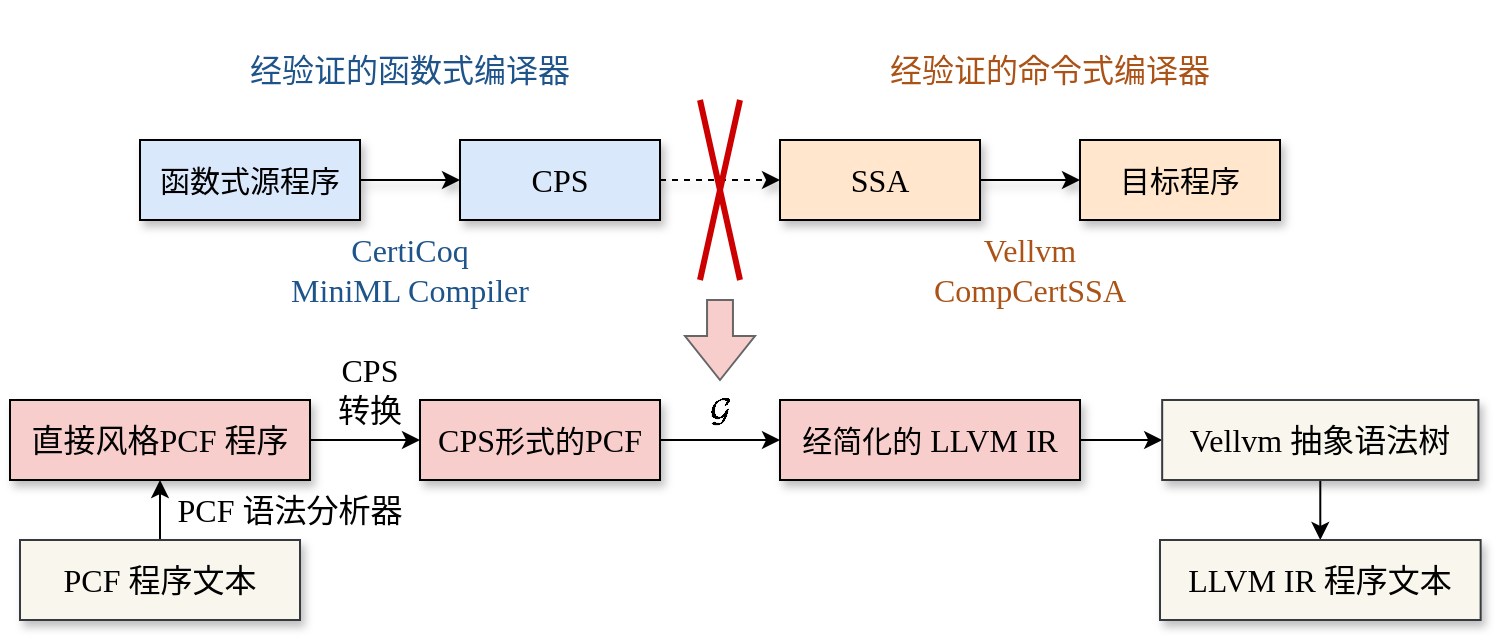 <mxfile version="22.1.17" type="github">
  <diagram name="第 1 页" id="_R0Or-JDJXStBvOgIp7-">
    <mxGraphModel dx="1052" dy="625" grid="1" gridSize="10" guides="1" tooltips="1" connect="1" arrows="1" fold="1" page="1" pageScale="1" pageWidth="827" pageHeight="1169" math="1" shadow="0">
      <root>
        <mxCell id="0" />
        <mxCell id="1" parent="0" />
        <mxCell id="-1t0RGm0KI_2Wkp0RMgf-1" value="" style="edgeStyle=orthogonalEdgeStyle;rounded=0;orthogonalLoop=1;jettySize=auto;html=1;shadow=1;fillColor=#dae8fc;strokeColor=#000000;" edge="1" parent="1" source="-1t0RGm0KI_2Wkp0RMgf-2" target="-1t0RGm0KI_2Wkp0RMgf-4">
          <mxGeometry relative="1" as="geometry" />
        </mxCell>
        <mxCell id="-1t0RGm0KI_2Wkp0RMgf-2" value="&lt;font style=&quot;font-size: 15px;&quot; face=&quot;Times New Roman&quot;&gt;函数式源程序&lt;/font&gt;" style="rounded=0;whiteSpace=wrap;html=1;shadow=1;fillColor=#dae8fc;strokeColor=#000000;" vertex="1" parent="1">
          <mxGeometry x="130" y="280" width="110" height="40" as="geometry" />
        </mxCell>
        <mxCell id="-1t0RGm0KI_2Wkp0RMgf-3" value="" style="edgeStyle=orthogonalEdgeStyle;rounded=0;orthogonalLoop=1;jettySize=auto;html=1;dashed=1;shadow=1;" edge="1" parent="1" source="-1t0RGm0KI_2Wkp0RMgf-4" target="-1t0RGm0KI_2Wkp0RMgf-6">
          <mxGeometry relative="1" as="geometry" />
        </mxCell>
        <mxCell id="-1t0RGm0KI_2Wkp0RMgf-4" value="&lt;span style=&quot;color: rgb(0, 0, 0); font-family: &amp;quot;Times New Roman&amp;quot;; font-size: 16px; font-style: normal; font-variant-ligatures: normal; font-variant-caps: normal; font-weight: 400; letter-spacing: normal; orphans: 2; text-align: center; text-indent: 0px; text-transform: none; widows: 2; word-spacing: 0px; -webkit-text-stroke-width: 0px; text-decoration-thickness: initial; text-decoration-style: initial; text-decoration-color: initial; float: none; display: inline !important;&quot;&gt;CPS&lt;/span&gt;" style="rounded=0;whiteSpace=wrap;html=1;shadow=1;fillColor=#dae8fc;strokeColor=#000000;labelBackgroundColor=none;" vertex="1" parent="1">
          <mxGeometry x="290" y="280" width="100" height="40" as="geometry" />
        </mxCell>
        <mxCell id="-1t0RGm0KI_2Wkp0RMgf-5" value="" style="edgeStyle=orthogonalEdgeStyle;rounded=0;orthogonalLoop=1;jettySize=auto;html=1;shadow=1;fillColor=#ffe6cc;strokeColor=#000000;" edge="1" parent="1" source="-1t0RGm0KI_2Wkp0RMgf-6" target="-1t0RGm0KI_2Wkp0RMgf-7">
          <mxGeometry relative="1" as="geometry" />
        </mxCell>
        <mxCell id="-1t0RGm0KI_2Wkp0RMgf-6" value="&lt;span style=&quot;color: rgb(0, 0, 0); font-family: &amp;quot;Times New Roman&amp;quot;; font-size: 16px; font-style: normal; font-variant-ligatures: normal; font-variant-caps: normal; font-weight: 400; letter-spacing: normal; orphans: 2; text-align: center; text-indent: 0px; text-transform: none; widows: 2; word-spacing: 0px; -webkit-text-stroke-width: 0px; text-decoration-thickness: initial; text-decoration-style: initial; text-decoration-color: initial; float: none; display: inline !important;&quot;&gt;SSA&lt;/span&gt;" style="rounded=0;whiteSpace=wrap;html=1;shadow=1;fillColor=#ffe6cc;strokeColor=#000000;labelBackgroundColor=none;" vertex="1" parent="1">
          <mxGeometry x="450" y="280" width="100" height="40" as="geometry" />
        </mxCell>
        <mxCell id="-1t0RGm0KI_2Wkp0RMgf-7" value="&lt;span style=&quot;color: rgb(0, 0, 0); font-family: &amp;quot;Times New Roman&amp;quot;; font-style: normal; font-variant-ligatures: normal; font-variant-caps: normal; font-weight: 400; letter-spacing: normal; orphans: 2; text-align: center; text-indent: 0px; text-transform: none; widows: 2; word-spacing: 0px; -webkit-text-stroke-width: 0px; text-decoration-thickness: initial; text-decoration-style: initial; text-decoration-color: initial; float: none; display: inline !important;&quot;&gt;&lt;font style=&quot;font-size: 15px;&quot;&gt;目标程序&lt;/font&gt;&lt;/span&gt;" style="rounded=0;whiteSpace=wrap;html=1;shadow=1;fillColor=#ffe6cc;strokeColor=#000000;labelBackgroundColor=none;" vertex="1" parent="1">
          <mxGeometry x="600" y="280" width="100" height="40" as="geometry" />
        </mxCell>
        <mxCell id="-1t0RGm0KI_2Wkp0RMgf-10" value="&lt;font color=&quot;#1e548a&quot; style=&quot;font-size: 16px;&quot; face=&quot;Times New Roman&quot;&gt;CertiCoq&lt;br&gt;MiniML Compiler&lt;/font&gt;" style="text;html=1;strokeColor=none;fillColor=none;align=center;verticalAlign=middle;whiteSpace=wrap;rounded=0;" vertex="1" parent="1">
          <mxGeometry x="145" y="310" width="240" height="70" as="geometry" />
        </mxCell>
        <mxCell id="-1t0RGm0KI_2Wkp0RMgf-11" value="&lt;font color=&quot;#ab5216&quot; style=&quot;font-size: 16px;&quot; face=&quot;Times New Roman&quot;&gt;Vellvm&lt;br&gt;CompCertSSA&lt;/font&gt;" style="text;html=1;strokeColor=none;fillColor=none;align=center;verticalAlign=middle;whiteSpace=wrap;rounded=0;" vertex="1" parent="1">
          <mxGeometry x="460" y="310" width="230" height="70" as="geometry" />
        </mxCell>
        <mxCell id="-1t0RGm0KI_2Wkp0RMgf-12" value="" style="endArrow=none;html=1;rounded=0;fillColor=#e51400;strokeColor=#CC0000;strokeWidth=3;" edge="1" parent="1">
          <mxGeometry width="50" height="50" relative="1" as="geometry">
            <mxPoint x="410" y="260" as="sourcePoint" />
            <mxPoint x="430" y="350" as="targetPoint" />
          </mxGeometry>
        </mxCell>
        <mxCell id="-1t0RGm0KI_2Wkp0RMgf-13" value="" style="endArrow=none;html=1;rounded=0;fillColor=#e51400;strokeColor=#CC0000;strokeWidth=3;" edge="1" parent="1">
          <mxGeometry width="50" height="50" relative="1" as="geometry">
            <mxPoint x="430" y="260" as="sourcePoint" />
            <mxPoint x="410" y="350" as="targetPoint" />
          </mxGeometry>
        </mxCell>
        <mxCell id="-1t0RGm0KI_2Wkp0RMgf-14" value="" style="html=1;shadow=0;dashed=0;align=center;verticalAlign=middle;shape=mxgraph.arrows2.arrow;dy=0.63;dx=22;direction=south;notch=0;fillColor=#f8cecc;strokeColor=#666666;" vertex="1" parent="1">
          <mxGeometry x="402.5" y="360" width="35" height="40" as="geometry" />
        </mxCell>
        <mxCell id="-1t0RGm0KI_2Wkp0RMgf-15" value="" style="edgeStyle=orthogonalEdgeStyle;rounded=0;orthogonalLoop=1;jettySize=auto;html=1;fillColor=#f8cecc;strokeColor=#000000;" edge="1" parent="1" source="-1t0RGm0KI_2Wkp0RMgf-16" target="-1t0RGm0KI_2Wkp0RMgf-17">
          <mxGeometry relative="1" as="geometry" />
        </mxCell>
        <mxCell id="-1t0RGm0KI_2Wkp0RMgf-16" value="&lt;span style=&quot;color: rgb(0, 0, 0); font-family: &amp;quot;Times New Roman&amp;quot;; font-size: 16px; font-style: normal; font-variant-ligatures: normal; font-variant-caps: normal; font-weight: 400; letter-spacing: normal; orphans: 2; text-align: center; text-indent: 0px; text-transform: none; widows: 2; word-spacing: 0px; -webkit-text-stroke-width: 0px; text-decoration-thickness: initial; text-decoration-style: initial; text-decoration-color: initial; float: none; display: inline !important;&quot;&gt;CPS&lt;/span&gt;&lt;span style=&quot;color: rgb(0, 0, 0); font-family: &amp;quot;Times New Roman&amp;quot;; font-style: normal; font-variant-ligatures: normal; font-variant-caps: normal; font-weight: 400; letter-spacing: normal; orphans: 2; text-align: center; text-indent: 0px; text-transform: none; widows: 2; word-spacing: 0px; -webkit-text-stroke-width: 0px; text-decoration-thickness: initial; text-decoration-style: initial; text-decoration-color: initial; float: none; display: inline !important;&quot;&gt;&lt;font style=&quot;font-size: 15px;&quot;&gt;形式的&lt;/font&gt;&lt;/span&gt;&lt;span style=&quot;color: rgb(0, 0, 0); font-family: &amp;quot;Times New Roman&amp;quot;; font-size: 16px; font-style: normal; font-variant-ligatures: normal; font-variant-caps: normal; font-weight: 400; letter-spacing: normal; orphans: 2; text-align: center; text-indent: 0px; text-transform: none; widows: 2; word-spacing: 0px; -webkit-text-stroke-width: 0px; text-decoration-thickness: initial; text-decoration-style: initial; text-decoration-color: initial; float: none; display: inline !important;&quot;&gt;PCF&lt;/span&gt;" style="rounded=0;whiteSpace=wrap;html=1;shadow=1;fillColor=#f8cecc;strokeColor=#000000;labelBackgroundColor=none;" vertex="1" parent="1">
          <mxGeometry x="270" y="410" width="120" height="40" as="geometry" />
        </mxCell>
        <mxCell id="-1t0RGm0KI_2Wkp0RMgf-33" value="" style="edgeStyle=orthogonalEdgeStyle;rounded=0;orthogonalLoop=1;jettySize=auto;html=1;" edge="1" parent="1" source="-1t0RGm0KI_2Wkp0RMgf-17" target="-1t0RGm0KI_2Wkp0RMgf-31">
          <mxGeometry relative="1" as="geometry" />
        </mxCell>
        <mxCell id="-1t0RGm0KI_2Wkp0RMgf-17" value="&lt;font face=&quot;Times New Roman&quot;&gt;&lt;font style=&quot;font-size: 15px;&quot;&gt;经简化的&lt;/font&gt;&lt;span style=&quot;font-size: 16px;&quot;&gt; LLVM IR&lt;/span&gt;&lt;/font&gt;" style="rounded=0;whiteSpace=wrap;html=1;shadow=1;fillColor=#f8cecc;strokeColor=#000000;labelBackgroundColor=none;" vertex="1" parent="1">
          <mxGeometry x="450" y="410" width="150" height="40" as="geometry" />
        </mxCell>
        <mxCell id="-1t0RGm0KI_2Wkp0RMgf-18" value="&lt;font style=&quot;font-size: 16px;&quot; face=&quot;Times New Roman&quot;&gt;$$\mathcal{G}$$&lt;/font&gt;" style="text;html=1;strokeColor=none;fillColor=none;align=center;verticalAlign=middle;whiteSpace=wrap;rounded=0;fontColor=default;" vertex="1" parent="1">
          <mxGeometry x="385" y="400" width="70" height="30" as="geometry" />
        </mxCell>
        <mxCell id="-1t0RGm0KI_2Wkp0RMgf-19" value="&lt;font color=&quot;#1e548a&quot; style=&quot;font-size: 16px;&quot; face=&quot;Times New Roman&quot;&gt;经验证的函数式编译器&lt;/font&gt;" style="text;html=1;strokeColor=none;fillColor=none;align=center;verticalAlign=middle;whiteSpace=wrap;rounded=0;" vertex="1" parent="1">
          <mxGeometry x="180" y="210" width="170" height="70" as="geometry" />
        </mxCell>
        <mxCell id="-1t0RGm0KI_2Wkp0RMgf-20" value="&lt;font style=&quot;font-size: 16px;&quot; face=&quot;Times New Roman&quot; color=&quot;#ab5216&quot;&gt;经验证的命令式编译器&lt;/font&gt;" style="text;html=1;strokeColor=none;fillColor=none;align=center;verticalAlign=middle;whiteSpace=wrap;rounded=0;" vertex="1" parent="1">
          <mxGeometry x="500" y="210" width="170" height="70" as="geometry" />
        </mxCell>
        <mxCell id="-1t0RGm0KI_2Wkp0RMgf-23" value="" style="edgeStyle=orthogonalEdgeStyle;rounded=0;orthogonalLoop=1;jettySize=auto;html=1;fillColor=#f8cecc;strokeColor=#000000;shadow=0;strokeWidth=1;fontColor=default;" edge="1" parent="1" source="-1t0RGm0KI_2Wkp0RMgf-24">
          <mxGeometry relative="1" as="geometry">
            <mxPoint x="270" y="430" as="targetPoint" />
          </mxGeometry>
        </mxCell>
        <mxCell id="-1t0RGm0KI_2Wkp0RMgf-24" value="直接风格PCF 程序" style="rounded=0;whiteSpace=wrap;html=1;labelBackgroundColor=none;fontFamily=Times New Roman;fontSize=16;shadow=1;fillColor=#f8cecc;strokeColor=#000000;" vertex="1" parent="1">
          <mxGeometry x="65" y="410" width="150" height="40" as="geometry" />
        </mxCell>
        <mxCell id="-1t0RGm0KI_2Wkp0RMgf-25" value="" style="edgeStyle=orthogonalEdgeStyle;rounded=0;orthogonalLoop=1;jettySize=auto;html=1;" edge="1" parent="1" source="-1t0RGm0KI_2Wkp0RMgf-26" target="-1t0RGm0KI_2Wkp0RMgf-24">
          <mxGeometry relative="1" as="geometry" />
        </mxCell>
        <mxCell id="-1t0RGm0KI_2Wkp0RMgf-26" value="PCF 程序文本" style="rounded=0;whiteSpace=wrap;html=1;labelBackgroundColor=none;fontFamily=Times New Roman;fontSize=16;shadow=1;fillColor=#f9f7ed;strokeColor=#36393d;" vertex="1" parent="1">
          <mxGeometry x="70" y="480" width="140" height="40" as="geometry" />
        </mxCell>
        <mxCell id="-1t0RGm0KI_2Wkp0RMgf-27" value="PCF 语法分析器" style="text;html=1;strokeColor=none;fillColor=none;align=center;verticalAlign=middle;whiteSpace=wrap;rounded=0;fontSize=16;fontFamily=Times New Roman;fontColor=#000000;" vertex="1" parent="1">
          <mxGeometry x="145" y="450" width="120" height="30" as="geometry" />
        </mxCell>
        <mxCell id="-1t0RGm0KI_2Wkp0RMgf-28" value="&lt;font&gt;CPS &lt;br&gt;转换&lt;/font&gt;" style="text;html=1;strokeColor=none;fillColor=none;align=center;verticalAlign=middle;whiteSpace=wrap;rounded=0;fontSize=16;fontFamily=Times New Roman;fontColor=default;" vertex="1" parent="1">
          <mxGeometry x="200" y="390" width="90" height="30" as="geometry" />
        </mxCell>
        <mxCell id="-1t0RGm0KI_2Wkp0RMgf-30" value="" style="edgeStyle=orthogonalEdgeStyle;rounded=0;orthogonalLoop=1;jettySize=auto;html=1;" edge="1" parent="1" source="-1t0RGm0KI_2Wkp0RMgf-31" target="-1t0RGm0KI_2Wkp0RMgf-32">
          <mxGeometry relative="1" as="geometry" />
        </mxCell>
        <mxCell id="-1t0RGm0KI_2Wkp0RMgf-31" value="Vellvm 抽象语法树" style="rounded=0;whiteSpace=wrap;html=1;labelBackgroundColor=none;fontFamily=Times New Roman;fontSize=16;shadow=1;fillColor=#f9f7ed;strokeColor=#36393d;" vertex="1" parent="1">
          <mxGeometry x="641.09" y="410" width="158.12" height="40" as="geometry" />
        </mxCell>
        <mxCell id="-1t0RGm0KI_2Wkp0RMgf-32" value="LLVM IR 程序文本" style="rounded=0;whiteSpace=wrap;html=1;labelBackgroundColor=none;fontFamily=Times New Roman;fontSize=16;shadow=1;fillColor=#f9f7ed;strokeColor=#36393d;" vertex="1" parent="1">
          <mxGeometry x="640" y="480" width="160.32" height="40" as="geometry" />
        </mxCell>
      </root>
    </mxGraphModel>
  </diagram>
</mxfile>
